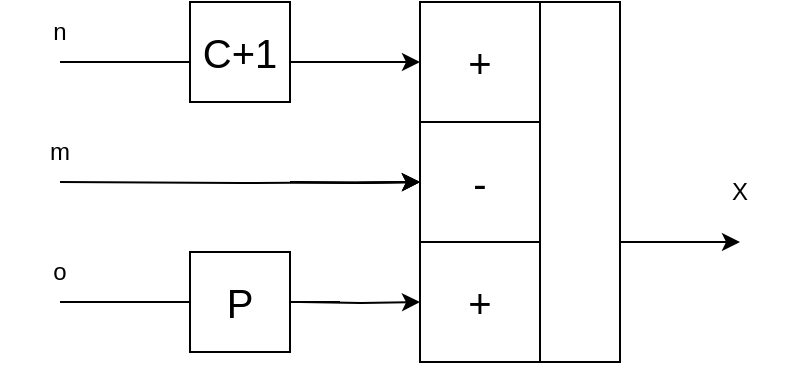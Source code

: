 <mxfile version="26.1.1">
  <diagram name="Page-1" id="_vyTYUCOXEmmg8NYi0am">
    <mxGraphModel dx="433" dy="495" grid="1" gridSize="10" guides="1" tooltips="1" connect="1" arrows="1" fold="1" page="1" pageScale="1" pageWidth="850" pageHeight="1100" math="0" shadow="0">
      <root>
        <mxCell id="0" />
        <mxCell id="1" parent="0" />
        <mxCell id="Ri8fIjRqpiTNRW61zUmu-1" value="&lt;font style=&quot;font-size: 20px;&quot;&gt;+&lt;/font&gt;" style="rounded=0;whiteSpace=wrap;html=1;" parent="1" vertex="1">
          <mxGeometry x="250" y="370" width="60" height="60" as="geometry" />
        </mxCell>
        <mxCell id="Ri8fIjRqpiTNRW61zUmu-2" value="&lt;span style=&quot;font-size: 20px;&quot;&gt;-&lt;/span&gt;" style="rounded=0;whiteSpace=wrap;html=1;" parent="1" vertex="1">
          <mxGeometry x="250" y="430" width="60" height="60" as="geometry" />
        </mxCell>
        <mxCell id="Ri8fIjRqpiTNRW61zUmu-3" value="&lt;span style=&quot;font-size: 20px;&quot;&gt;+&lt;/span&gt;" style="rounded=0;whiteSpace=wrap;html=1;" parent="1" vertex="1">
          <mxGeometry x="250" y="490" width="60" height="60" as="geometry" />
        </mxCell>
        <mxCell id="Ri8fIjRqpiTNRW61zUmu-5" value="" style="rounded=0;whiteSpace=wrap;html=1;" parent="1" vertex="1">
          <mxGeometry x="310" y="370" width="40" height="180" as="geometry" />
        </mxCell>
        <mxCell id="Ri8fIjRqpiTNRW61zUmu-9" style="edgeStyle=orthogonalEdgeStyle;rounded=0;orthogonalLoop=1;jettySize=auto;html=1;entryX=0;entryY=0.5;entryDx=0;entryDy=0;exitX=0.5;exitY=1;exitDx=0;exitDy=0;" parent="1" source="Ri8fIjRqpiTNRW61zUmu-15" target="Ri8fIjRqpiTNRW61zUmu-1" edge="1">
          <mxGeometry relative="1" as="geometry">
            <mxPoint x="190" y="400" as="sourcePoint" />
            <Array as="points">
              <mxPoint x="70" y="400" />
            </Array>
          </mxGeometry>
        </mxCell>
        <mxCell id="Ri8fIjRqpiTNRW61zUmu-10" style="edgeStyle=orthogonalEdgeStyle;rounded=0;orthogonalLoop=1;jettySize=auto;html=1;" parent="1" target="Ri8fIjRqpiTNRW61zUmu-2" edge="1">
          <mxGeometry relative="1" as="geometry">
            <mxPoint x="185" y="460" as="sourcePoint" />
          </mxGeometry>
        </mxCell>
        <mxCell id="Ri8fIjRqpiTNRW61zUmu-11" style="edgeStyle=orthogonalEdgeStyle;rounded=0;orthogonalLoop=1;jettySize=auto;html=1;" parent="1" target="Ri8fIjRqpiTNRW61zUmu-3" edge="1">
          <mxGeometry relative="1" as="geometry">
            <mxPoint x="190" y="520" as="sourcePoint" />
          </mxGeometry>
        </mxCell>
        <mxCell id="Ri8fIjRqpiTNRW61zUmu-14" value="" style="endArrow=none;html=1;rounded=0;exitX=1;exitY=0.5;exitDx=0;exitDy=0;" parent="1" source="dBFr_GBfOK9OqvC5HO5i-5" edge="1">
          <mxGeometry width="50" height="50" relative="1" as="geometry">
            <mxPoint x="50" y="519.5" as="sourcePoint" />
            <mxPoint x="210" y="520" as="targetPoint" />
          </mxGeometry>
        </mxCell>
        <mxCell id="Ri8fIjRqpiTNRW61zUmu-15" value="n" style="text;html=1;align=center;verticalAlign=middle;whiteSpace=wrap;rounded=0;" parent="1" vertex="1">
          <mxGeometry x="40" y="370" width="60" height="30" as="geometry" />
        </mxCell>
        <mxCell id="Ri8fIjRqpiTNRW61zUmu-16" value="m" style="text;html=1;align=center;verticalAlign=middle;whiteSpace=wrap;rounded=0;" parent="1" vertex="1">
          <mxGeometry x="40" y="430" width="60" height="30" as="geometry" />
        </mxCell>
        <mxCell id="Ri8fIjRqpiTNRW61zUmu-17" value="o" style="text;html=1;align=center;verticalAlign=middle;whiteSpace=wrap;rounded=0;" parent="1" vertex="1">
          <mxGeometry x="40" y="490" width="60" height="30" as="geometry" />
        </mxCell>
        <mxCell id="Ri8fIjRqpiTNRW61zUmu-18" style="edgeStyle=orthogonalEdgeStyle;rounded=0;orthogonalLoop=1;jettySize=auto;html=1;entryX=0;entryY=0.5;entryDx=0;entryDy=0;" parent="1" edge="1">
          <mxGeometry relative="1" as="geometry">
            <mxPoint x="350" y="490" as="sourcePoint" />
            <mxPoint x="410" y="490" as="targetPoint" />
          </mxGeometry>
        </mxCell>
        <mxCell id="Ri8fIjRqpiTNRW61zUmu-19" value="X" style="text;html=1;align=center;verticalAlign=middle;whiteSpace=wrap;rounded=0;" parent="1" vertex="1">
          <mxGeometry x="380" y="450" width="60" height="30" as="geometry" />
        </mxCell>
        <mxCell id="vr3T0THmv4kPDHBN1TLS-4" value="" style="edgeStyle=orthogonalEdgeStyle;rounded=0;orthogonalLoop=1;jettySize=auto;html=1;entryX=0;entryY=0.5;entryDx=0;entryDy=0;" parent="1" target="Ri8fIjRqpiTNRW61zUmu-2" edge="1">
          <mxGeometry relative="1" as="geometry">
            <mxPoint x="185" y="460" as="sourcePoint" />
            <mxPoint x="250" y="460" as="targetPoint" />
          </mxGeometry>
        </mxCell>
        <mxCell id="dBFr_GBfOK9OqvC5HO5i-1" value="&lt;span style=&quot;font-size: 20px;&quot;&gt;C+1&lt;/span&gt;" style="rounded=0;whiteSpace=wrap;html=1;" parent="1" vertex="1">
          <mxGeometry x="135" y="370" width="50" height="50" as="geometry" />
        </mxCell>
        <mxCell id="dBFr_GBfOK9OqvC5HO5i-4" value="" style="edgeStyle=orthogonalEdgeStyle;rounded=0;orthogonalLoop=1;jettySize=auto;html=1;entryX=0;entryY=0.5;entryDx=0;entryDy=0;" parent="1" target="Ri8fIjRqpiTNRW61zUmu-2" edge="1">
          <mxGeometry relative="1" as="geometry">
            <mxPoint x="70" y="460" as="sourcePoint" />
            <mxPoint x="140" y="460" as="targetPoint" />
          </mxGeometry>
        </mxCell>
        <mxCell id="dBFr_GBfOK9OqvC5HO5i-6" value="" style="endArrow=none;html=1;rounded=0;exitX=0.5;exitY=1;exitDx=0;exitDy=0;" parent="1" source="Ri8fIjRqpiTNRW61zUmu-17" target="dBFr_GBfOK9OqvC5HO5i-5" edge="1">
          <mxGeometry width="50" height="50" relative="1" as="geometry">
            <mxPoint x="70" y="520" as="sourcePoint" />
            <mxPoint x="210" y="520" as="targetPoint" />
          </mxGeometry>
        </mxCell>
        <mxCell id="dBFr_GBfOK9OqvC5HO5i-5" value="&lt;span style=&quot;font-size: 20px;&quot;&gt;P&lt;/span&gt;" style="rounded=0;whiteSpace=wrap;html=1;" parent="1" vertex="1">
          <mxGeometry x="135" y="495" width="50" height="50" as="geometry" />
        </mxCell>
      </root>
    </mxGraphModel>
  </diagram>
</mxfile>
